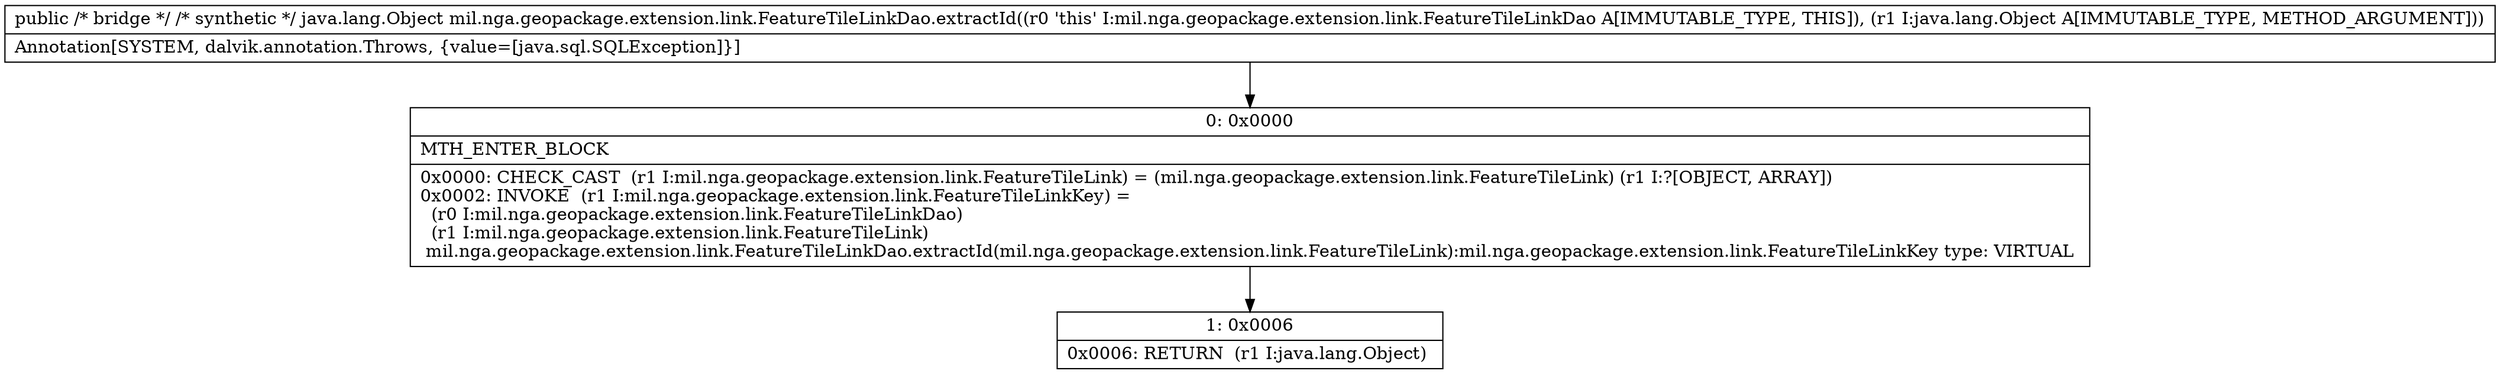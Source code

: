 digraph "CFG formil.nga.geopackage.extension.link.FeatureTileLinkDao.extractId(Ljava\/lang\/Object;)Ljava\/lang\/Object;" {
Node_0 [shape=record,label="{0\:\ 0x0000|MTH_ENTER_BLOCK\l|0x0000: CHECK_CAST  (r1 I:mil.nga.geopackage.extension.link.FeatureTileLink) = (mil.nga.geopackage.extension.link.FeatureTileLink) (r1 I:?[OBJECT, ARRAY]) \l0x0002: INVOKE  (r1 I:mil.nga.geopackage.extension.link.FeatureTileLinkKey) = \l  (r0 I:mil.nga.geopackage.extension.link.FeatureTileLinkDao)\l  (r1 I:mil.nga.geopackage.extension.link.FeatureTileLink)\l mil.nga.geopackage.extension.link.FeatureTileLinkDao.extractId(mil.nga.geopackage.extension.link.FeatureTileLink):mil.nga.geopackage.extension.link.FeatureTileLinkKey type: VIRTUAL \l}"];
Node_1 [shape=record,label="{1\:\ 0x0006|0x0006: RETURN  (r1 I:java.lang.Object) \l}"];
MethodNode[shape=record,label="{public \/* bridge *\/ \/* synthetic *\/ java.lang.Object mil.nga.geopackage.extension.link.FeatureTileLinkDao.extractId((r0 'this' I:mil.nga.geopackage.extension.link.FeatureTileLinkDao A[IMMUTABLE_TYPE, THIS]), (r1 I:java.lang.Object A[IMMUTABLE_TYPE, METHOD_ARGUMENT]))  | Annotation[SYSTEM, dalvik.annotation.Throws, \{value=[java.sql.SQLException]\}]\l}"];
MethodNode -> Node_0;
Node_0 -> Node_1;
}

